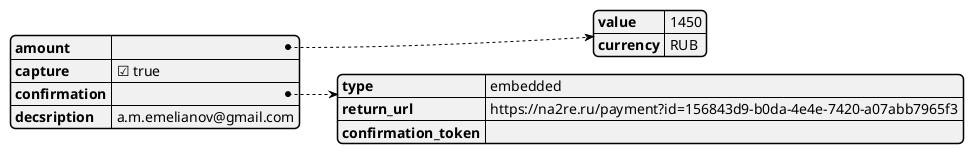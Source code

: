 @startjson
{"amount":{"value":"1450","currency":"RUB"},"capture":true,"confirmation":{"type":"embedded","return_url":"https://na2re.ru/payment?id=156843d9-b0da-4e4e-7420-a07abb7965f3","confirmation_token":""},"decsription":"a.m.emelianov@gmail.com"}
@endjson
